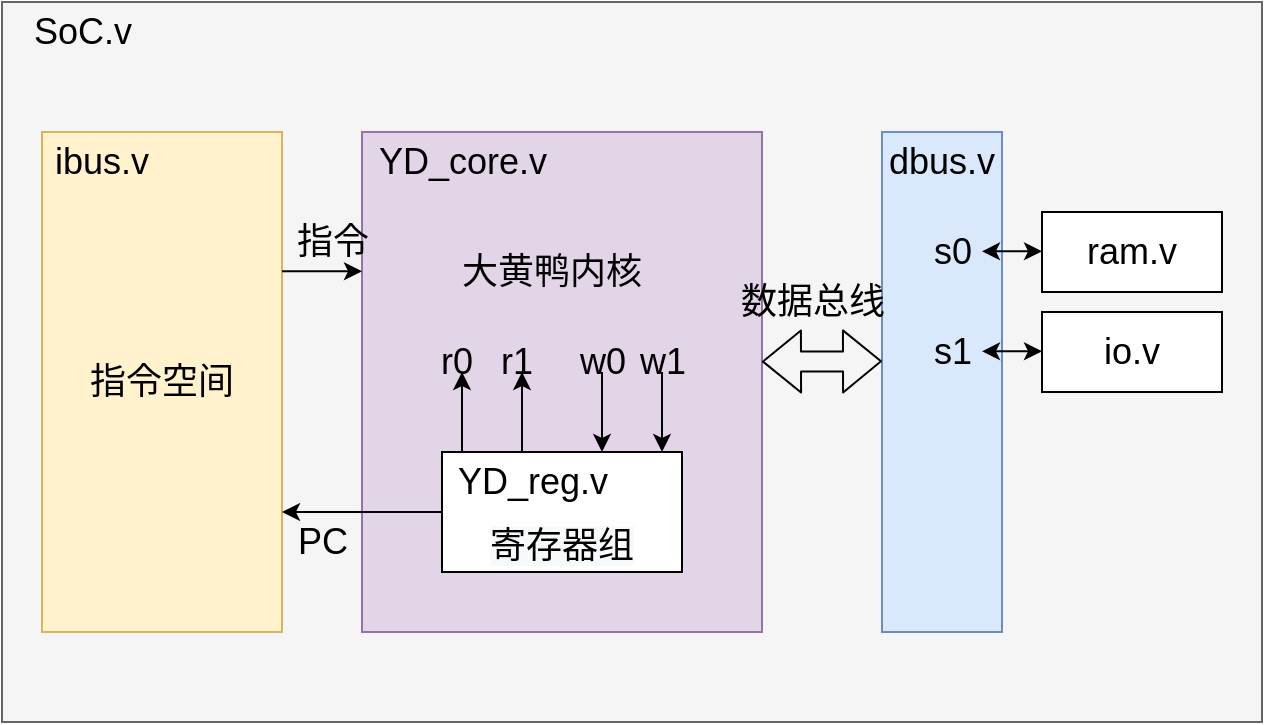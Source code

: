 <mxfile version="14.9.4" type="device"><diagram id="2tGeH-XY6EnaQ2vWOM39" name="第 1 页"><mxGraphModel dx="760" dy="420" grid="1" gridSize="10" guides="1" tooltips="1" connect="1" arrows="1" fold="1" page="1" pageScale="1" pageWidth="827" pageHeight="1169" math="0" shadow="0"><root><mxCell id="0"/><mxCell id="1" parent="0"/><mxCell id="vX6LFVQP0Dug6LFrfmfX-1" value="" style="rounded=0;whiteSpace=wrap;html=1;fillColor=#f5f5f5;strokeColor=#666666;fontColor=#333333;" vertex="1" parent="1"><mxGeometry x="120" y="85" width="630" height="360" as="geometry"/></mxCell><mxCell id="vX6LFVQP0Dug6LFrfmfX-2" value="&lt;font style=&quot;font-size: 18px&quot;&gt;SoC.v&lt;/font&gt;" style="text;html=1;align=center;verticalAlign=middle;resizable=0;points=[];autosize=1;strokeColor=none;" vertex="1" parent="1"><mxGeometry x="130" y="90" width="60" height="20" as="geometry"/></mxCell><mxCell id="vX6LFVQP0Dug6LFrfmfX-3" value="指令空间" style="rounded=0;whiteSpace=wrap;html=1;fontSize=18;fillColor=#fff2cc;strokeColor=#d6b656;" vertex="1" parent="1"><mxGeometry x="140" y="150" width="120" height="250" as="geometry"/></mxCell><mxCell id="vX6LFVQP0Dug6LFrfmfX-4" value="" style="rounded=0;whiteSpace=wrap;html=1;fontSize=18;fillColor=#dae8fc;strokeColor=#6c8ebf;" vertex="1" parent="1"><mxGeometry x="560" y="150" width="60" height="250" as="geometry"/></mxCell><mxCell id="vX6LFVQP0Dug6LFrfmfX-5" value="ibus.v" style="text;html=1;strokeColor=none;fillColor=none;align=center;verticalAlign=middle;whiteSpace=wrap;rounded=0;fontSize=18;" vertex="1" parent="1"><mxGeometry x="150" y="155" width="40" height="20" as="geometry"/></mxCell><mxCell id="vX6LFVQP0Dug6LFrfmfX-6" value="dbus.v" style="text;html=1;strokeColor=none;fillColor=none;align=center;verticalAlign=middle;whiteSpace=wrap;rounded=0;fontSize=18;" vertex="1" parent="1"><mxGeometry x="570" y="155" width="40" height="20" as="geometry"/></mxCell><mxCell id="vX6LFVQP0Dug6LFrfmfX-7" value="" style="rounded=0;whiteSpace=wrap;html=1;fontSize=18;fillColor=#e1d5e7;strokeColor=#9673a6;" vertex="1" parent="1"><mxGeometry x="300" y="150" width="200" height="250" as="geometry"/></mxCell><mxCell id="vX6LFVQP0Dug6LFrfmfX-24" style="edgeStyle=orthogonalEdgeStyle;rounded=0;orthogonalLoop=1;jettySize=auto;html=1;exitX=0;exitY=0.5;exitDx=0;exitDy=0;fontSize=18;entryX=1;entryY=0.76;entryDx=0;entryDy=0;entryPerimeter=0;" edge="1" parent="1" source="vX6LFVQP0Dug6LFrfmfX-8" target="vX6LFVQP0Dug6LFrfmfX-3"><mxGeometry relative="1" as="geometry"><mxPoint x="270" y="340" as="targetPoint"/></mxGeometry></mxCell><mxCell id="vX6LFVQP0Dug6LFrfmfX-8" value="" style="rounded=0;whiteSpace=wrap;html=1;fontSize=18;" vertex="1" parent="1"><mxGeometry x="340" y="310" width="120" height="60" as="geometry"/></mxCell><mxCell id="vX6LFVQP0Dug6LFrfmfX-9" value="大黄鸭内核" style="text;html=1;strokeColor=none;fillColor=none;align=center;verticalAlign=middle;whiteSpace=wrap;rounded=0;fontSize=18;" vertex="1" parent="1"><mxGeometry x="340" y="210" width="110" height="20" as="geometry"/></mxCell><mxCell id="vX6LFVQP0Dug6LFrfmfX-10" value="YD_core.v" style="text;html=1;align=center;verticalAlign=middle;resizable=0;points=[];autosize=1;strokeColor=none;fontSize=18;" vertex="1" parent="1"><mxGeometry x="300" y="150" width="100" height="30" as="geometry"/></mxCell><mxCell id="vX6LFVQP0Dug6LFrfmfX-11" value="YD_reg.v" style="text;html=1;align=center;verticalAlign=middle;resizable=0;points=[];autosize=1;strokeColor=none;fontSize=18;" vertex="1" parent="1"><mxGeometry x="340" y="310" width="90" height="30" as="geometry"/></mxCell><mxCell id="vX6LFVQP0Dug6LFrfmfX-12" value="&lt;span style=&quot;color: rgb(0, 0, 0); font-family: helvetica; font-size: 18px; font-style: normal; font-weight: 400; letter-spacing: normal; text-align: center; text-indent: 0px; text-transform: none; word-spacing: 0px; background-color: rgb(248, 249, 250); display: inline; float: none;&quot;&gt;寄存器组&lt;/span&gt;" style="text;whiteSpace=wrap;html=1;fontSize=18;" vertex="1" parent="1"><mxGeometry x="362" y="340" width="76" height="30" as="geometry"/></mxCell><mxCell id="vX6LFVQP0Dug6LFrfmfX-13" value="" style="endArrow=classic;html=1;fontSize=18;" edge="1" parent="1"><mxGeometry width="50" height="50" relative="1" as="geometry"><mxPoint x="350" y="310" as="sourcePoint"/><mxPoint x="350" y="270" as="targetPoint"/></mxGeometry></mxCell><mxCell id="vX6LFVQP0Dug6LFrfmfX-14" value="" style="endArrow=classic;html=1;fontSize=18;" edge="1" parent="1"><mxGeometry width="50" height="50" relative="1" as="geometry"><mxPoint x="380" y="310" as="sourcePoint"/><mxPoint x="380" y="270" as="targetPoint"/></mxGeometry></mxCell><mxCell id="vX6LFVQP0Dug6LFrfmfX-15" value="" style="endArrow=classic;html=1;fontSize=18;" edge="1" parent="1"><mxGeometry width="50" height="50" relative="1" as="geometry"><mxPoint x="420" y="270" as="sourcePoint"/><mxPoint x="420" y="310" as="targetPoint"/></mxGeometry></mxCell><mxCell id="vX6LFVQP0Dug6LFrfmfX-16" value="" style="endArrow=classic;html=1;fontSize=18;" edge="1" parent="1"><mxGeometry width="50" height="50" relative="1" as="geometry"><mxPoint x="450" y="270" as="sourcePoint"/><mxPoint x="450" y="310" as="targetPoint"/></mxGeometry></mxCell><mxCell id="vX6LFVQP0Dug6LFrfmfX-17" value="r0" style="text;html=1;align=center;verticalAlign=middle;resizable=0;points=[];autosize=1;strokeColor=none;fontSize=18;" vertex="1" parent="1"><mxGeometry x="332" y="250" width="30" height="30" as="geometry"/></mxCell><mxCell id="vX6LFVQP0Dug6LFrfmfX-18" value="r1" style="text;html=1;align=center;verticalAlign=middle;resizable=0;points=[];autosize=1;strokeColor=none;fontSize=18;" vertex="1" parent="1"><mxGeometry x="362" y="250" width="30" height="30" as="geometry"/></mxCell><mxCell id="vX6LFVQP0Dug6LFrfmfX-19" value="w0" style="text;html=1;align=center;verticalAlign=middle;resizable=0;points=[];autosize=1;strokeColor=none;fontSize=18;" vertex="1" parent="1"><mxGeometry x="400" y="250" width="40" height="30" as="geometry"/></mxCell><mxCell id="vX6LFVQP0Dug6LFrfmfX-20" value="w1" style="text;html=1;align=center;verticalAlign=middle;resizable=0;points=[];autosize=1;strokeColor=none;fontSize=18;" vertex="1" parent="1"><mxGeometry x="430" y="250" width="40" height="30" as="geometry"/></mxCell><mxCell id="vX6LFVQP0Dug6LFrfmfX-25" value="PC" style="text;html=1;align=center;verticalAlign=middle;resizable=0;points=[];autosize=1;strokeColor=none;fontSize=18;" vertex="1" parent="1"><mxGeometry x="260" y="340" width="40" height="30" as="geometry"/></mxCell><mxCell id="vX6LFVQP0Dug6LFrfmfX-27" value="" style="endArrow=classic;html=1;fontSize=18;" edge="1" parent="1"><mxGeometry width="50" height="50" relative="1" as="geometry"><mxPoint x="260" y="219.66" as="sourcePoint"/><mxPoint x="300" y="219.66" as="targetPoint"/></mxGeometry></mxCell><mxCell id="vX6LFVQP0Dug6LFrfmfX-28" value="指令" style="text;html=1;align=center;verticalAlign=middle;resizable=0;points=[];autosize=1;strokeColor=none;fontSize=18;" vertex="1" parent="1"><mxGeometry x="260" y="190" width="50" height="30" as="geometry"/></mxCell><mxCell id="vX6LFVQP0Dug6LFrfmfX-30" value="" style="shape=flexArrow;endArrow=classic;startArrow=classic;html=1;fontSize=18;" edge="1" parent="1"><mxGeometry width="100" height="100" relative="1" as="geometry"><mxPoint x="500" y="264.8" as="sourcePoint"/><mxPoint x="560" y="264.651" as="targetPoint"/></mxGeometry></mxCell><mxCell id="vX6LFVQP0Dug6LFrfmfX-31" value="数据总线" style="text;html=1;align=center;verticalAlign=middle;resizable=0;points=[];autosize=1;strokeColor=none;fontSize=18;" vertex="1" parent="1"><mxGeometry x="480" y="220" width="90" height="30" as="geometry"/></mxCell><mxCell id="vX6LFVQP0Dug6LFrfmfX-32" value="ram.v" style="rounded=0;whiteSpace=wrap;html=1;fontSize=18;" vertex="1" parent="1"><mxGeometry x="640" y="190" width="90" height="40" as="geometry"/></mxCell><mxCell id="vX6LFVQP0Dug6LFrfmfX-34" value="io.v" style="rounded=0;whiteSpace=wrap;html=1;fontSize=18;" vertex="1" parent="1"><mxGeometry x="640" y="240" width="90" height="40" as="geometry"/></mxCell><mxCell id="vX6LFVQP0Dug6LFrfmfX-35" value="" style="endArrow=classic;html=1;fontSize=18;startArrow=classic;startFill=1;" edge="1" parent="1"><mxGeometry width="50" height="50" relative="1" as="geometry"><mxPoint x="610" y="209.66" as="sourcePoint"/><mxPoint x="640" y="209.66" as="targetPoint"/></mxGeometry></mxCell><mxCell id="vX6LFVQP0Dug6LFrfmfX-36" value="" style="endArrow=classic;html=1;fontSize=18;startArrow=classic;startFill=1;" edge="1" parent="1"><mxGeometry width="50" height="50" relative="1" as="geometry"><mxPoint x="610" y="259.66" as="sourcePoint"/><mxPoint x="640" y="259.66" as="targetPoint"/></mxGeometry></mxCell><mxCell id="vX6LFVQP0Dug6LFrfmfX-37" value="s0" style="text;html=1;align=center;verticalAlign=middle;resizable=0;points=[];autosize=1;strokeColor=none;fontSize=18;" vertex="1" parent="1"><mxGeometry x="580" y="195" width="30" height="30" as="geometry"/></mxCell><mxCell id="vX6LFVQP0Dug6LFrfmfX-38" value="s1" style="text;html=1;align=center;verticalAlign=middle;resizable=0;points=[];autosize=1;strokeColor=none;fontSize=18;" vertex="1" parent="1"><mxGeometry x="580" y="245" width="30" height="30" as="geometry"/></mxCell></root></mxGraphModel></diagram></mxfile>